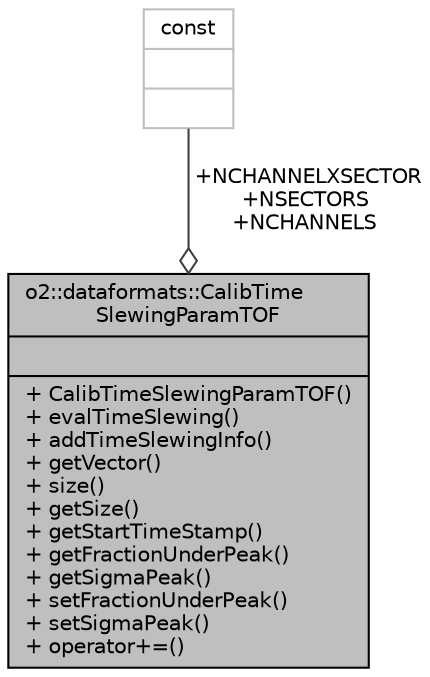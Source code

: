 digraph "o2::dataformats::CalibTimeSlewingParamTOF"
{
 // INTERACTIVE_SVG=YES
  bgcolor="transparent";
  edge [fontname="Helvetica",fontsize="10",labelfontname="Helvetica",labelfontsize="10"];
  node [fontname="Helvetica",fontsize="10",shape=record];
  Node1 [label="{o2::dataformats::CalibTime\lSlewingParamTOF\n||+ CalibTimeSlewingParamTOF()\l+ evalTimeSlewing()\l+ addTimeSlewingInfo()\l+ getVector()\l+ size()\l+ getSize()\l+ getStartTimeStamp()\l+ getFractionUnderPeak()\l+ getSigmaPeak()\l+ setFractionUnderPeak()\l+ setSigmaPeak()\l+ operator+=()\l}",height=0.2,width=0.4,color="black", fillcolor="grey75", style="filled", fontcolor="black"];
  Node2 -> Node1 [color="grey25",fontsize="10",style="solid",label=" +NCHANNELXSECTOR\n+NSECTORS\n+NCHANNELS" ,arrowhead="odiamond",fontname="Helvetica"];
  Node2 [label="{const\n||}",height=0.2,width=0.4,color="grey75"];
}
